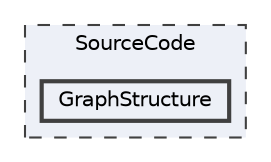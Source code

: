 digraph "SourceCode/GraphStructure"
{
 // LATEX_PDF_SIZE
  bgcolor="transparent";
  edge [fontname=Helvetica,fontsize=10,labelfontname=Helvetica,labelfontsize=10];
  node [fontname=Helvetica,fontsize=10,shape=box,height=0.2,width=0.4];
  compound=true
  subgraph clusterdir_ec5974339a1de2ed9600da4dc21f3a8e {
    graph [ bgcolor="#edf0f7", pencolor="grey25", label="SourceCode", fontname=Helvetica,fontsize=10 style="filled,dashed", URL="dir_ec5974339a1de2ed9600da4dc21f3a8e.html",tooltip=""]
  dir_3328789a78c27f7e987fbab549e97d71 [label="GraphStructure", fillcolor="#edf0f7", color="grey25", style="filled,bold", URL="dir_3328789a78c27f7e987fbab549e97d71.html",tooltip=""];
  }
}
